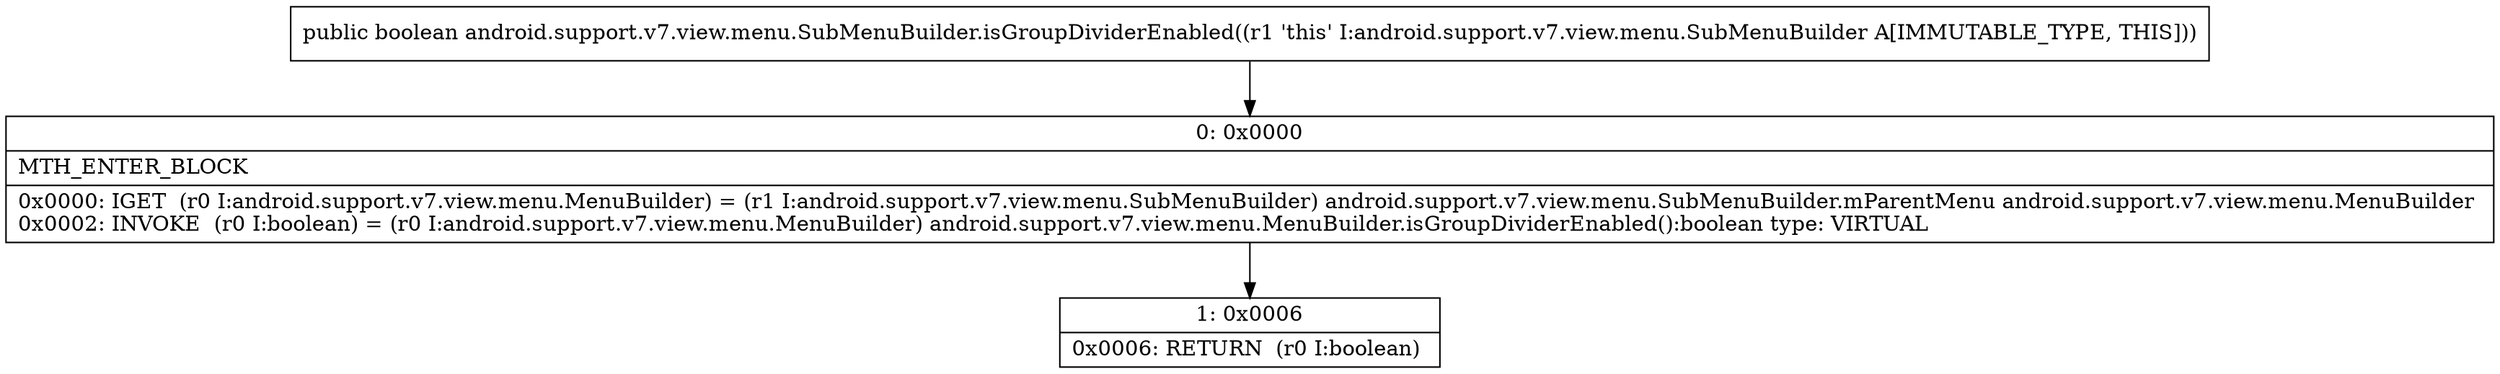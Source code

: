 digraph "CFG forandroid.support.v7.view.menu.SubMenuBuilder.isGroupDividerEnabled()Z" {
Node_0 [shape=record,label="{0\:\ 0x0000|MTH_ENTER_BLOCK\l|0x0000: IGET  (r0 I:android.support.v7.view.menu.MenuBuilder) = (r1 I:android.support.v7.view.menu.SubMenuBuilder) android.support.v7.view.menu.SubMenuBuilder.mParentMenu android.support.v7.view.menu.MenuBuilder \l0x0002: INVOKE  (r0 I:boolean) = (r0 I:android.support.v7.view.menu.MenuBuilder) android.support.v7.view.menu.MenuBuilder.isGroupDividerEnabled():boolean type: VIRTUAL \l}"];
Node_1 [shape=record,label="{1\:\ 0x0006|0x0006: RETURN  (r0 I:boolean) \l}"];
MethodNode[shape=record,label="{public boolean android.support.v7.view.menu.SubMenuBuilder.isGroupDividerEnabled((r1 'this' I:android.support.v7.view.menu.SubMenuBuilder A[IMMUTABLE_TYPE, THIS])) }"];
MethodNode -> Node_0;
Node_0 -> Node_1;
}

